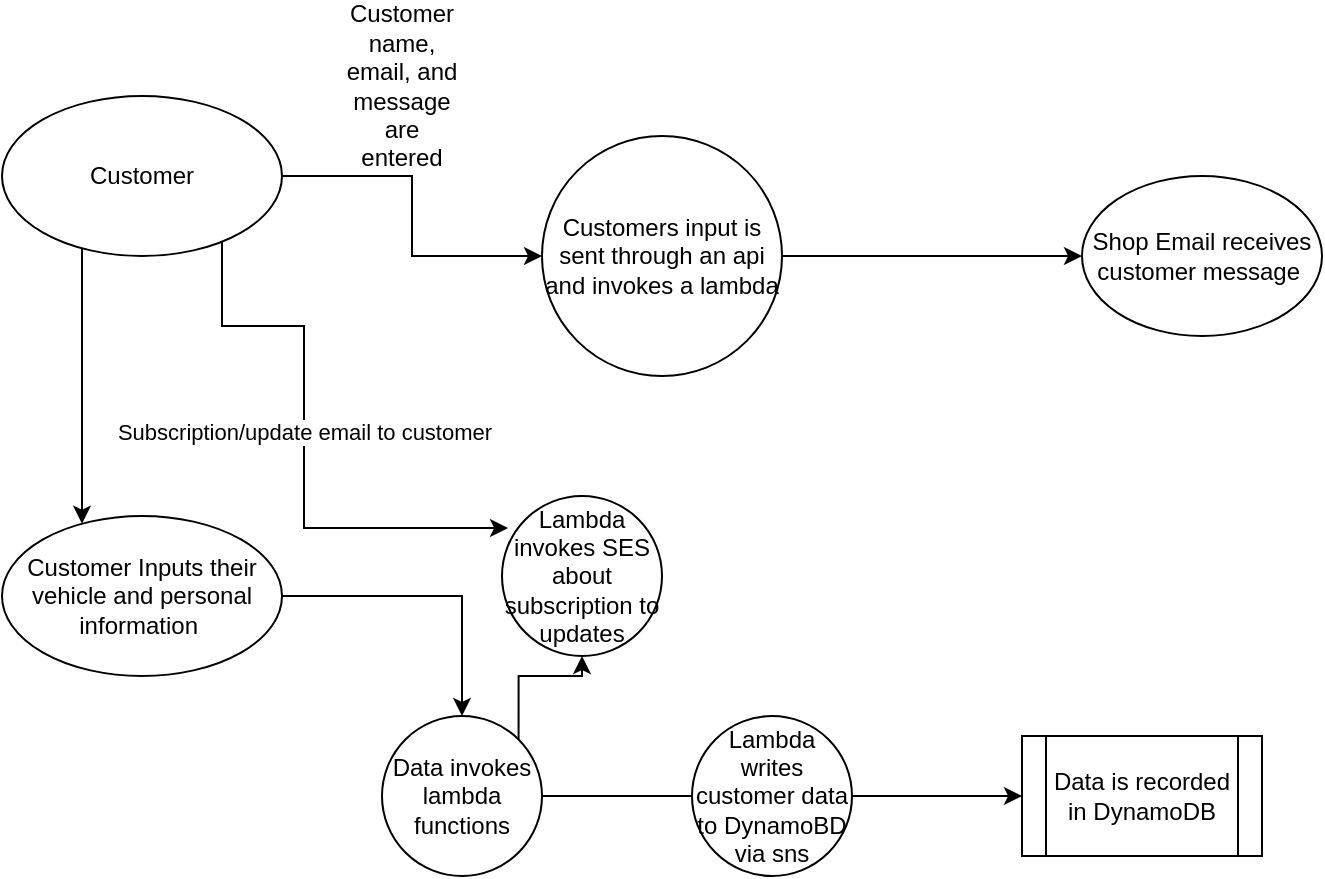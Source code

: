 <mxfile version="21.6.8" type="device">
  <diagram name="Page-1" id="ocNyU9h-3YAkAHMfHksv">
    <mxGraphModel dx="1094" dy="1734" grid="1" gridSize="10" guides="1" tooltips="1" connect="1" arrows="1" fold="1" page="1" pageScale="1" pageWidth="850" pageHeight="1100" math="0" shadow="0">
      <root>
        <mxCell id="0" />
        <mxCell id="1" parent="0" />
        <mxCell id="ia04AwvbzuUxVsjqD7X7-5" value="" style="edgeStyle=orthogonalEdgeStyle;rounded=0;orthogonalLoop=1;jettySize=auto;html=1;entryX=0;entryY=0.5;entryDx=0;entryDy=0;" edge="1" parent="1" source="ia04AwvbzuUxVsjqD7X7-1" target="ia04AwvbzuUxVsjqD7X7-3">
          <mxGeometry relative="1" as="geometry" />
        </mxCell>
        <mxCell id="ia04AwvbzuUxVsjqD7X7-9" style="edgeStyle=orthogonalEdgeStyle;rounded=0;orthogonalLoop=1;jettySize=auto;html=1;" edge="1" parent="1" source="ia04AwvbzuUxVsjqD7X7-1" target="ia04AwvbzuUxVsjqD7X7-10">
          <mxGeometry relative="1" as="geometry">
            <mxPoint x="110" y="270" as="targetPoint" />
            <Array as="points">
              <mxPoint x="80" y="170" />
              <mxPoint x="80" y="170" />
            </Array>
          </mxGeometry>
        </mxCell>
        <mxCell id="ia04AwvbzuUxVsjqD7X7-20" value="Subscription/update email to customer" style="edgeStyle=orthogonalEdgeStyle;rounded=0;orthogonalLoop=1;jettySize=auto;html=1;exitX=1;exitY=1;exitDx=0;exitDy=0;entryX=0.038;entryY=0.2;entryDx=0;entryDy=0;entryPerimeter=0;" edge="1" parent="1" source="ia04AwvbzuUxVsjqD7X7-1" target="ia04AwvbzuUxVsjqD7X7-17">
          <mxGeometry relative="1" as="geometry">
            <mxPoint x="190" y="170" as="targetPoint" />
            <Array as="points">
              <mxPoint x="150" y="88" />
              <mxPoint x="150" y="135" />
              <mxPoint x="191" y="135" />
              <mxPoint x="191" y="236" />
            </Array>
          </mxGeometry>
        </mxCell>
        <mxCell id="ia04AwvbzuUxVsjqD7X7-1" value="Customer" style="ellipse;whiteSpace=wrap;html=1;" vertex="1" parent="1">
          <mxGeometry x="40" y="20" width="140" height="80" as="geometry" />
        </mxCell>
        <mxCell id="ia04AwvbzuUxVsjqD7X7-8" style="edgeStyle=orthogonalEdgeStyle;rounded=0;orthogonalLoop=1;jettySize=auto;html=1;exitX=1;exitY=0.5;exitDx=0;exitDy=0;" edge="1" parent="1" source="ia04AwvbzuUxVsjqD7X7-3" target="ia04AwvbzuUxVsjqD7X7-6">
          <mxGeometry relative="1" as="geometry" />
        </mxCell>
        <mxCell id="ia04AwvbzuUxVsjqD7X7-3" value="Customers input is sent through an api and invokes a lambda" style="ellipse;whiteSpace=wrap;html=1;aspect=fixed;" vertex="1" parent="1">
          <mxGeometry x="310" y="40" width="120" height="120" as="geometry" />
        </mxCell>
        <mxCell id="ia04AwvbzuUxVsjqD7X7-6" value="Shop Email receives customer message&amp;nbsp;" style="ellipse;whiteSpace=wrap;html=1;" vertex="1" parent="1">
          <mxGeometry x="580" y="60" width="120" height="80" as="geometry" />
        </mxCell>
        <mxCell id="ia04AwvbzuUxVsjqD7X7-12" style="edgeStyle=orthogonalEdgeStyle;rounded=0;orthogonalLoop=1;jettySize=auto;html=1;entryX=0.5;entryY=0;entryDx=0;entryDy=0;" edge="1" parent="1" source="ia04AwvbzuUxVsjqD7X7-10" target="ia04AwvbzuUxVsjqD7X7-11">
          <mxGeometry relative="1" as="geometry" />
        </mxCell>
        <mxCell id="ia04AwvbzuUxVsjqD7X7-10" value="Customer Inputs their vehicle and personal information&amp;nbsp;" style="ellipse;whiteSpace=wrap;html=1;" vertex="1" parent="1">
          <mxGeometry x="40" y="230" width="140" height="80" as="geometry" />
        </mxCell>
        <mxCell id="ia04AwvbzuUxVsjqD7X7-14" style="edgeStyle=orthogonalEdgeStyle;rounded=0;orthogonalLoop=1;jettySize=auto;html=1;" edge="1" parent="1" source="ia04AwvbzuUxVsjqD7X7-11" target="ia04AwvbzuUxVsjqD7X7-13">
          <mxGeometry relative="1" as="geometry" />
        </mxCell>
        <mxCell id="ia04AwvbzuUxVsjqD7X7-16" style="edgeStyle=orthogonalEdgeStyle;rounded=0;orthogonalLoop=1;jettySize=auto;html=1;exitX=1;exitY=0;exitDx=0;exitDy=0;" edge="1" parent="1" source="ia04AwvbzuUxVsjqD7X7-11" target="ia04AwvbzuUxVsjqD7X7-17">
          <mxGeometry relative="1" as="geometry">
            <mxPoint x="330" y="260" as="targetPoint" />
          </mxGeometry>
        </mxCell>
        <mxCell id="ia04AwvbzuUxVsjqD7X7-11" value="Data invokes lambda functions" style="ellipse;whiteSpace=wrap;html=1;aspect=fixed;" vertex="1" parent="1">
          <mxGeometry x="230" y="330" width="80" height="80" as="geometry" />
        </mxCell>
        <mxCell id="ia04AwvbzuUxVsjqD7X7-13" value="Data is recorded in DynamoDB" style="shape=process;whiteSpace=wrap;html=1;backgroundOutline=1;" vertex="1" parent="1">
          <mxGeometry x="550" y="340" width="120" height="60" as="geometry" />
        </mxCell>
        <mxCell id="ia04AwvbzuUxVsjqD7X7-17" value="Lambda invokes SES about subscription to updates" style="ellipse;whiteSpace=wrap;html=1;aspect=fixed;" vertex="1" parent="1">
          <mxGeometry x="290" y="220" width="80" height="80" as="geometry" />
        </mxCell>
        <mxCell id="ia04AwvbzuUxVsjqD7X7-21" value="Lambda writes customer data to DynamoBD via sns" style="ellipse;whiteSpace=wrap;html=1;aspect=fixed;" vertex="1" parent="1">
          <mxGeometry x="385" y="330" width="80" height="80" as="geometry" />
        </mxCell>
        <mxCell id="ia04AwvbzuUxVsjqD7X7-22" value="Customer name, email, and message are entered" style="text;html=1;strokeColor=none;fillColor=none;align=center;verticalAlign=middle;whiteSpace=wrap;rounded=0;" vertex="1" parent="1">
          <mxGeometry x="210" width="60" height="30" as="geometry" />
        </mxCell>
      </root>
    </mxGraphModel>
  </diagram>
</mxfile>
